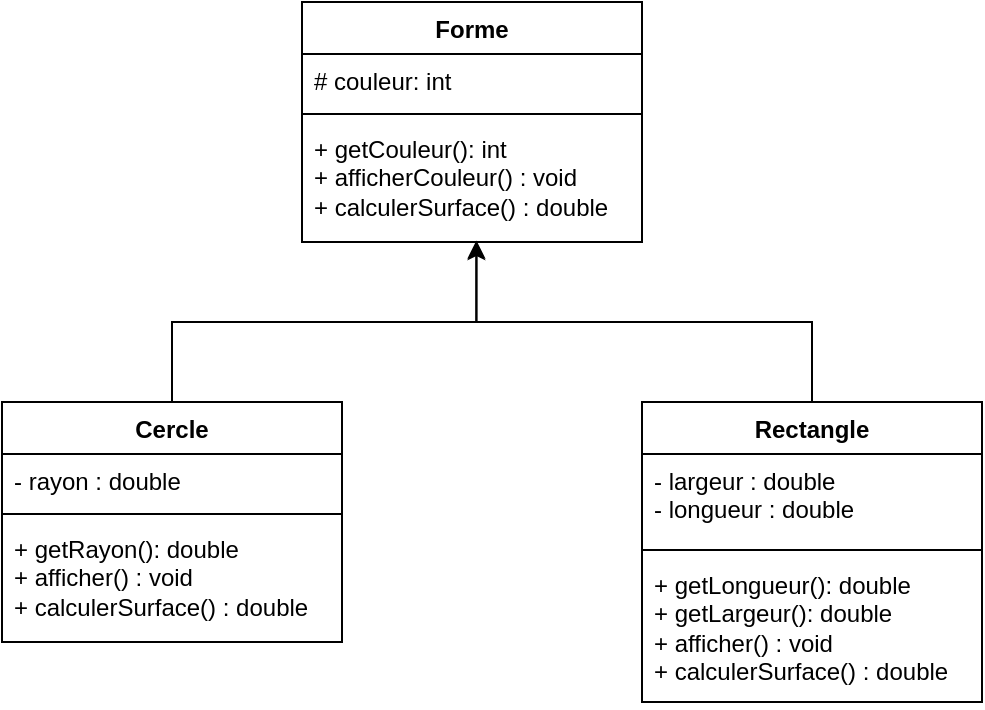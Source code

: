 <mxfile version="26.0.16">
  <diagram name="Page-1" id="uvxF6DI6RlUl8CdUKeZw">
    <mxGraphModel dx="2150" dy="870" grid="1" gridSize="10" guides="1" tooltips="1" connect="1" arrows="1" fold="1" page="1" pageScale="1" pageWidth="827" pageHeight="1169" math="0" shadow="0">
      <root>
        <mxCell id="0" />
        <mxCell id="1" parent="0" />
        <mxCell id="J-lmvup1bY1RxQKQseNW-9" value="Forme" style="swimlane;fontStyle=1;align=center;verticalAlign=top;childLayout=stackLayout;horizontal=1;startSize=26;horizontalStack=0;resizeParent=1;resizeParentMax=0;resizeLast=0;collapsible=1;marginBottom=0;whiteSpace=wrap;html=1;" vertex="1" parent="1">
          <mxGeometry x="330" y="230" width="170" height="120" as="geometry" />
        </mxCell>
        <mxCell id="J-lmvup1bY1RxQKQseNW-10" value="# couleur: int" style="text;strokeColor=none;fillColor=none;align=left;verticalAlign=top;spacingLeft=4;spacingRight=4;overflow=hidden;rotatable=0;points=[[0,0.5],[1,0.5]];portConstraint=eastwest;whiteSpace=wrap;html=1;" vertex="1" parent="J-lmvup1bY1RxQKQseNW-9">
          <mxGeometry y="26" width="170" height="26" as="geometry" />
        </mxCell>
        <mxCell id="J-lmvup1bY1RxQKQseNW-11" value="" style="line;strokeWidth=1;fillColor=none;align=left;verticalAlign=middle;spacingTop=-1;spacingLeft=3;spacingRight=3;rotatable=0;labelPosition=right;points=[];portConstraint=eastwest;strokeColor=inherit;" vertex="1" parent="J-lmvup1bY1RxQKQseNW-9">
          <mxGeometry y="52" width="170" height="8" as="geometry" />
        </mxCell>
        <mxCell id="J-lmvup1bY1RxQKQseNW-12" value="+ getCouleur(): int&lt;div&gt;&lt;span style=&quot;background-color: transparent; color: light-dark(rgb(0, 0, 0), rgb(255, 255, 255));&quot;&gt;+ afficherCouleur() : void&lt;/span&gt;&lt;div&gt;+ calculerSurface() : double&lt;/div&gt;&lt;/div&gt;" style="text;strokeColor=none;fillColor=none;align=left;verticalAlign=top;spacingLeft=4;spacingRight=4;overflow=hidden;rotatable=0;points=[[0,0.5],[1,0.5]];portConstraint=eastwest;whiteSpace=wrap;html=1;" vertex="1" parent="J-lmvup1bY1RxQKQseNW-9">
          <mxGeometry y="60" width="170" height="60" as="geometry" />
        </mxCell>
        <mxCell id="J-lmvup1bY1RxQKQseNW-13" value="Cercle" style="swimlane;fontStyle=1;align=center;verticalAlign=top;childLayout=stackLayout;horizontal=1;startSize=26;horizontalStack=0;resizeParent=1;resizeParentMax=0;resizeLast=0;collapsible=1;marginBottom=0;whiteSpace=wrap;html=1;" vertex="1" parent="1">
          <mxGeometry x="180" y="430" width="170" height="120" as="geometry" />
        </mxCell>
        <mxCell id="J-lmvup1bY1RxQKQseNW-14" value="- rayon : double" style="text;strokeColor=none;fillColor=none;align=left;verticalAlign=top;spacingLeft=4;spacingRight=4;overflow=hidden;rotatable=0;points=[[0,0.5],[1,0.5]];portConstraint=eastwest;whiteSpace=wrap;html=1;" vertex="1" parent="J-lmvup1bY1RxQKQseNW-13">
          <mxGeometry y="26" width="170" height="26" as="geometry" />
        </mxCell>
        <mxCell id="J-lmvup1bY1RxQKQseNW-15" value="" style="line;strokeWidth=1;fillColor=none;align=left;verticalAlign=middle;spacingTop=-1;spacingLeft=3;spacingRight=3;rotatable=0;labelPosition=right;points=[];portConstraint=eastwest;strokeColor=inherit;" vertex="1" parent="J-lmvup1bY1RxQKQseNW-13">
          <mxGeometry y="52" width="170" height="8" as="geometry" />
        </mxCell>
        <mxCell id="J-lmvup1bY1RxQKQseNW-16" value="+ getRayon(): double&lt;div&gt;+ afficher() : void&lt;/div&gt;&lt;div&gt;+ calculerSurface() : double&lt;/div&gt;" style="text;strokeColor=none;fillColor=none;align=left;verticalAlign=top;spacingLeft=4;spacingRight=4;overflow=hidden;rotatable=0;points=[[0,0.5],[1,0.5]];portConstraint=eastwest;whiteSpace=wrap;html=1;" vertex="1" parent="J-lmvup1bY1RxQKQseNW-13">
          <mxGeometry y="60" width="170" height="60" as="geometry" />
        </mxCell>
        <mxCell id="J-lmvup1bY1RxQKQseNW-17" value="Rectangle" style="swimlane;fontStyle=1;align=center;verticalAlign=top;childLayout=stackLayout;horizontal=1;startSize=26;horizontalStack=0;resizeParent=1;resizeParentMax=0;resizeLast=0;collapsible=1;marginBottom=0;whiteSpace=wrap;html=1;" vertex="1" parent="1">
          <mxGeometry x="500" y="430" width="170" height="150" as="geometry" />
        </mxCell>
        <mxCell id="J-lmvup1bY1RxQKQseNW-18" value="- largeur : double&lt;div&gt;- longueur : double&lt;/div&gt;" style="text;strokeColor=none;fillColor=none;align=left;verticalAlign=top;spacingLeft=4;spacingRight=4;overflow=hidden;rotatable=0;points=[[0,0.5],[1,0.5]];portConstraint=eastwest;whiteSpace=wrap;html=1;" vertex="1" parent="J-lmvup1bY1RxQKQseNW-17">
          <mxGeometry y="26" width="170" height="44" as="geometry" />
        </mxCell>
        <mxCell id="J-lmvup1bY1RxQKQseNW-19" value="" style="line;strokeWidth=1;fillColor=none;align=left;verticalAlign=middle;spacingTop=-1;spacingLeft=3;spacingRight=3;rotatable=0;labelPosition=right;points=[];portConstraint=eastwest;strokeColor=inherit;" vertex="1" parent="J-lmvup1bY1RxQKQseNW-17">
          <mxGeometry y="70" width="170" height="8" as="geometry" />
        </mxCell>
        <mxCell id="J-lmvup1bY1RxQKQseNW-20" value="+ getLongueur(): double&lt;div&gt;+ getLargeur(): double&lt;/div&gt;&lt;div&gt;&lt;div&gt;+ afficher() : void&lt;/div&gt;&lt;div&gt;+ calculerSurface() : double&lt;/div&gt;&lt;/div&gt;" style="text;strokeColor=none;fillColor=none;align=left;verticalAlign=top;spacingLeft=4;spacingRight=4;overflow=hidden;rotatable=0;points=[[0,0.5],[1,0.5]];portConstraint=eastwest;whiteSpace=wrap;html=1;" vertex="1" parent="J-lmvup1bY1RxQKQseNW-17">
          <mxGeometry y="78" width="170" height="72" as="geometry" />
        </mxCell>
        <mxCell id="J-lmvup1bY1RxQKQseNW-21" style="edgeStyle=orthogonalEdgeStyle;rounded=0;orthogonalLoop=1;jettySize=auto;html=1;exitX=0.5;exitY=0;exitDx=0;exitDy=0;entryX=0.513;entryY=1;entryDx=0;entryDy=0;entryPerimeter=0;" edge="1" parent="1" source="J-lmvup1bY1RxQKQseNW-13" target="J-lmvup1bY1RxQKQseNW-12">
          <mxGeometry relative="1" as="geometry" />
        </mxCell>
        <mxCell id="J-lmvup1bY1RxQKQseNW-24" style="edgeStyle=orthogonalEdgeStyle;rounded=0;orthogonalLoop=1;jettySize=auto;html=1;entryX=0.513;entryY=0.987;entryDx=0;entryDy=0;entryPerimeter=0;" edge="1" parent="1" source="J-lmvup1bY1RxQKQseNW-17" target="J-lmvup1bY1RxQKQseNW-12">
          <mxGeometry relative="1" as="geometry" />
        </mxCell>
      </root>
    </mxGraphModel>
  </diagram>
</mxfile>
